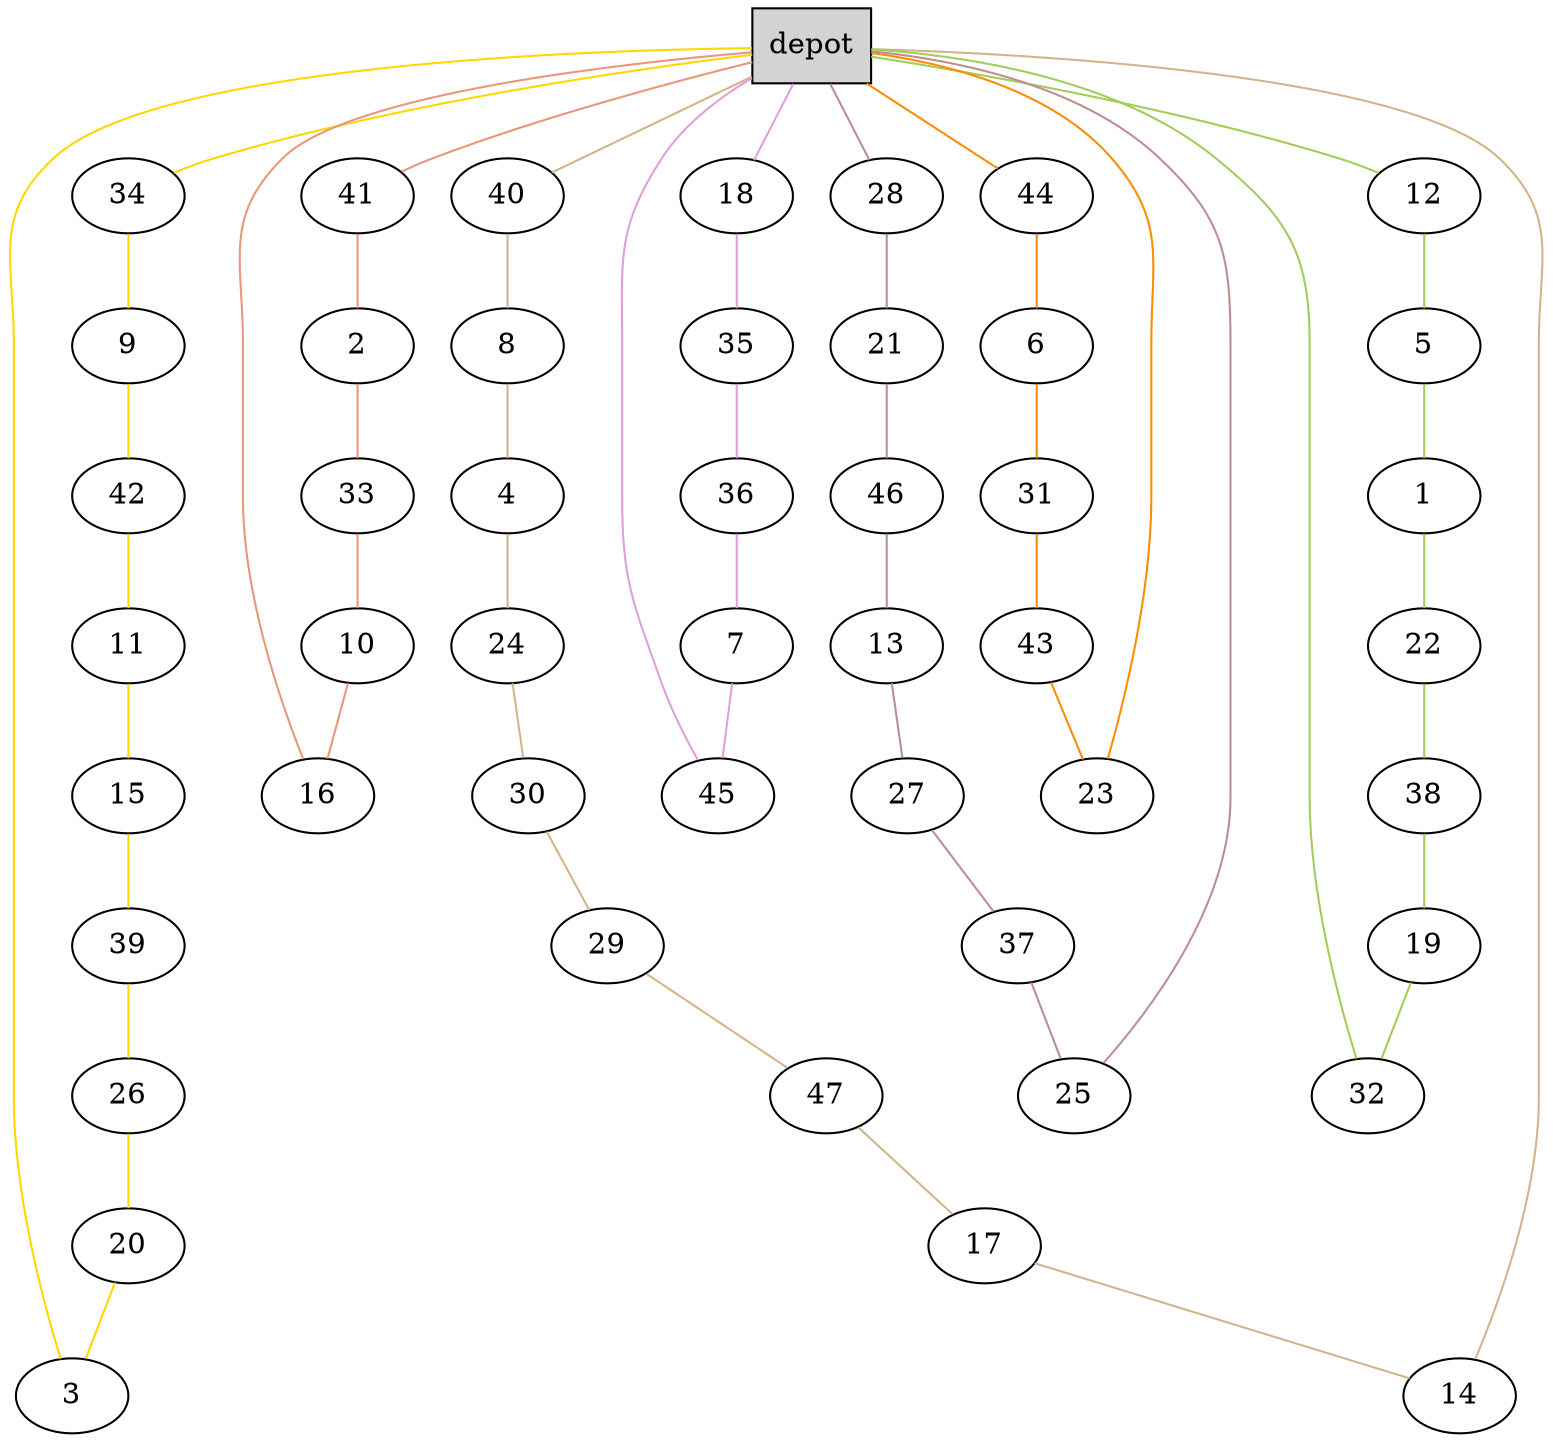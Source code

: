 graph G {
  0[shape = box, label = "depot", style = filled ];
  41[shape = ellipse];
  "0"--"41"[color = darksalmon];
  2[shape = ellipse];
  "41"--"2"[color = darksalmon];
  33[shape = ellipse];
  "2"--"33"[color = darksalmon];
  10[shape = ellipse];
  "33"--"10"[color = darksalmon];
  16[shape = ellipse];
  "10"--"16"[color = darksalmon];
  "16"--"0"[color = darksalmon];
  34[shape = ellipse];
  "0"--"34"[color = gold];
  9[shape = ellipse];
  "34"--"9"[color = gold];
  42[shape = ellipse];
  "9"--"42"[color = gold];
  11[shape = ellipse];
  "42"--"11"[color = gold];
  15[shape = ellipse];
  "11"--"15"[color = gold];
  39[shape = ellipse];
  "15"--"39"[color = gold];
  26[shape = ellipse];
  "39"--"26"[color = gold];
  20[shape = ellipse];
  "26"--"20"[color = gold];
  3[shape = ellipse];
  "20"--"3"[color = gold];
  "3"--"0"[color = gold];
  18[shape = ellipse];
  "0"--"18"[color = plum];
  35[shape = ellipse];
  "18"--"35"[color = plum];
  36[shape = ellipse];
  "35"--"36"[color = plum];
  7[shape = ellipse];
  "36"--"7"[color = plum];
  45[shape = ellipse];
  "7"--"45"[color = plum];
  "45"--"0"[color = plum];
  40[shape = ellipse];
  "0"--"40"[color = tan];
  8[shape = ellipse];
  "40"--"8"[color = tan];
  4[shape = ellipse];
  "8"--"4"[color = tan];
  24[shape = ellipse];
  "4"--"24"[color = tan];
  30[shape = ellipse];
  "24"--"30"[color = tan];
  29[shape = ellipse];
  "30"--"29"[color = tan];
  47[shape = ellipse];
  "29"--"47"[color = tan];
  17[shape = ellipse];
  "47"--"17"[color = tan];
  14[shape = ellipse];
  "17"--"14"[color = tan];
  "14"--"0"[color = tan];
  44[shape = ellipse];
  "0"--"44"[color = darkorange];
  6[shape = ellipse];
  "44"--"6"[color = darkorange];
  31[shape = ellipse];
  "6"--"31"[color = darkorange];
  43[shape = ellipse];
  "31"--"43"[color = darkorange];
  23[shape = ellipse];
  "43"--"23"[color = darkorange];
  "23"--"0"[color = darkorange];
  28[shape = ellipse];
  "0"--"28"[color = rosybrown];
  21[shape = ellipse];
  "28"--"21"[color = rosybrown];
  46[shape = ellipse];
  "21"--"46"[color = rosybrown];
  13[shape = ellipse];
  "46"--"13"[color = rosybrown];
  27[shape = ellipse];
  "13"--"27"[color = rosybrown];
  37[shape = ellipse];
  "27"--"37"[color = rosybrown];
  25[shape = ellipse];
  "37"--"25"[color = rosybrown];
  "25"--"0"[color = rosybrown];
  12[shape = ellipse];
  "0"--"12"[color = darkolivegreen3];
  5[shape = ellipse];
  "12"--"5"[color = darkolivegreen3];
  1[shape = ellipse];
  "5"--"1"[color = darkolivegreen3];
  22[shape = ellipse];
  "1"--"22"[color = darkolivegreen3];
  38[shape = ellipse];
  "22"--"38"[color = darkolivegreen3];
  19[shape = ellipse];
  "38"--"19"[color = darkolivegreen3];
  32[shape = ellipse];
  "19"--"32"[color = darkolivegreen3];
  "32"--"0"[color = darkolivegreen3];
}
